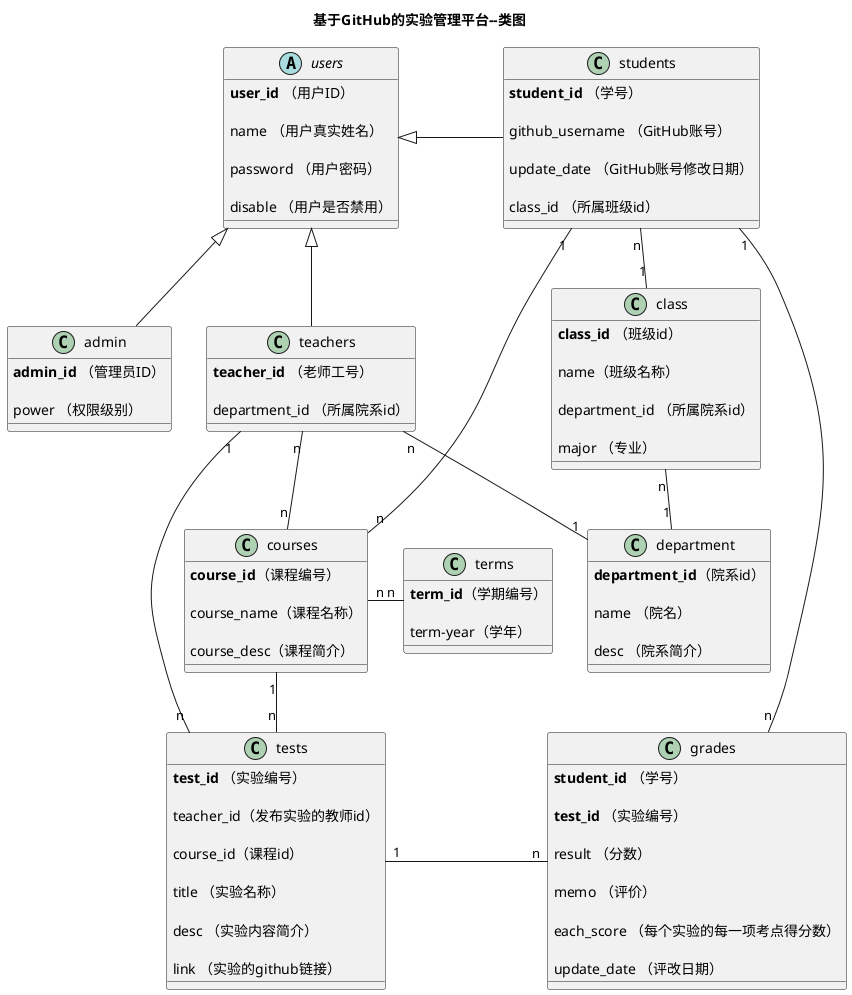 @startuml
title 基于GitHub的实验管理平台--类图

abstract class users {

    <b>user_id</b> （用户ID）

    name （用户真实姓名）

    password （用户密码）

    disable （用户是否禁用）

}

class teachers{

    <b>teacher_id</b> （老师工号）

    department_id （所属院系id）

}

class students{

    <b>student_id</b> （学号）

    github_username （GitHub账号）

    update_date （GitHub账号修改日期）

    class_id （所属班级id）

}

class admin{

      <b>admin_id</b> （管理员ID）

      power （权限级别）

}

class class{

    <b>class_id</b> （班级id）

    name（班级名称）

    department_id （所属院系id）

    major （专业）

}

class department{

    <b>department_id</b>（院系id）

    name （院名）

    desc （院系简介）

}


class courses{

    <b>course_id</b>（课程编号）

    course_name（课程名称）

    course_desc（课程简介）

}

class terms{

    <b>term_id</b>（学期编号）

    term-year（学年）

}

class tests {

    <b>test_id</b> （实验编号）

    teacher_id（发布实验的教师id）

    course_id（课程id）

    title （实验名称）

    desc （实验内容简介）

    link （实验的github链接）

}

class grades {

    <b>student_id</b> （学号）

    <b>test_id</b> （实验编号）

    result （分数）

    memo （评价）

    each_score （每个实验的每一项考点得分数）

    update_date （评改日期）

}

users <|- students

users <|-- teachers

users <|-- admin


students "n" -- "1"  class

teachers "n" -- "1"  department

class "n" -- "1" department

students "1" -- "n"  courses

teachers "n" -- "n"  courses

teachers "1" -- "n"  tests

courses  "1" -- "n"  tests

courses "n" - "n"  terms


students "1" -- "n"  grades

tests "1" - "n"  grades


@enduml